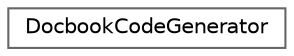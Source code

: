 digraph "Graphical Class Hierarchy"
{
 // INTERACTIVE_SVG=YES
 // LATEX_PDF_SIZE
  bgcolor="transparent";
  edge [fontname=Helvetica,fontsize=10,labelfontname=Helvetica,labelfontsize=10];
  node [fontname=Helvetica,fontsize=10,shape=box,height=0.2,width=0.4];
  rankdir="LR";
  Node0 [label="DocbookCodeGenerator",height=0.2,width=0.4,color="grey40", fillcolor="white", style="filled",URL="$d7/d80/class_docbook_code_generator.html",tooltip=" "];
}
